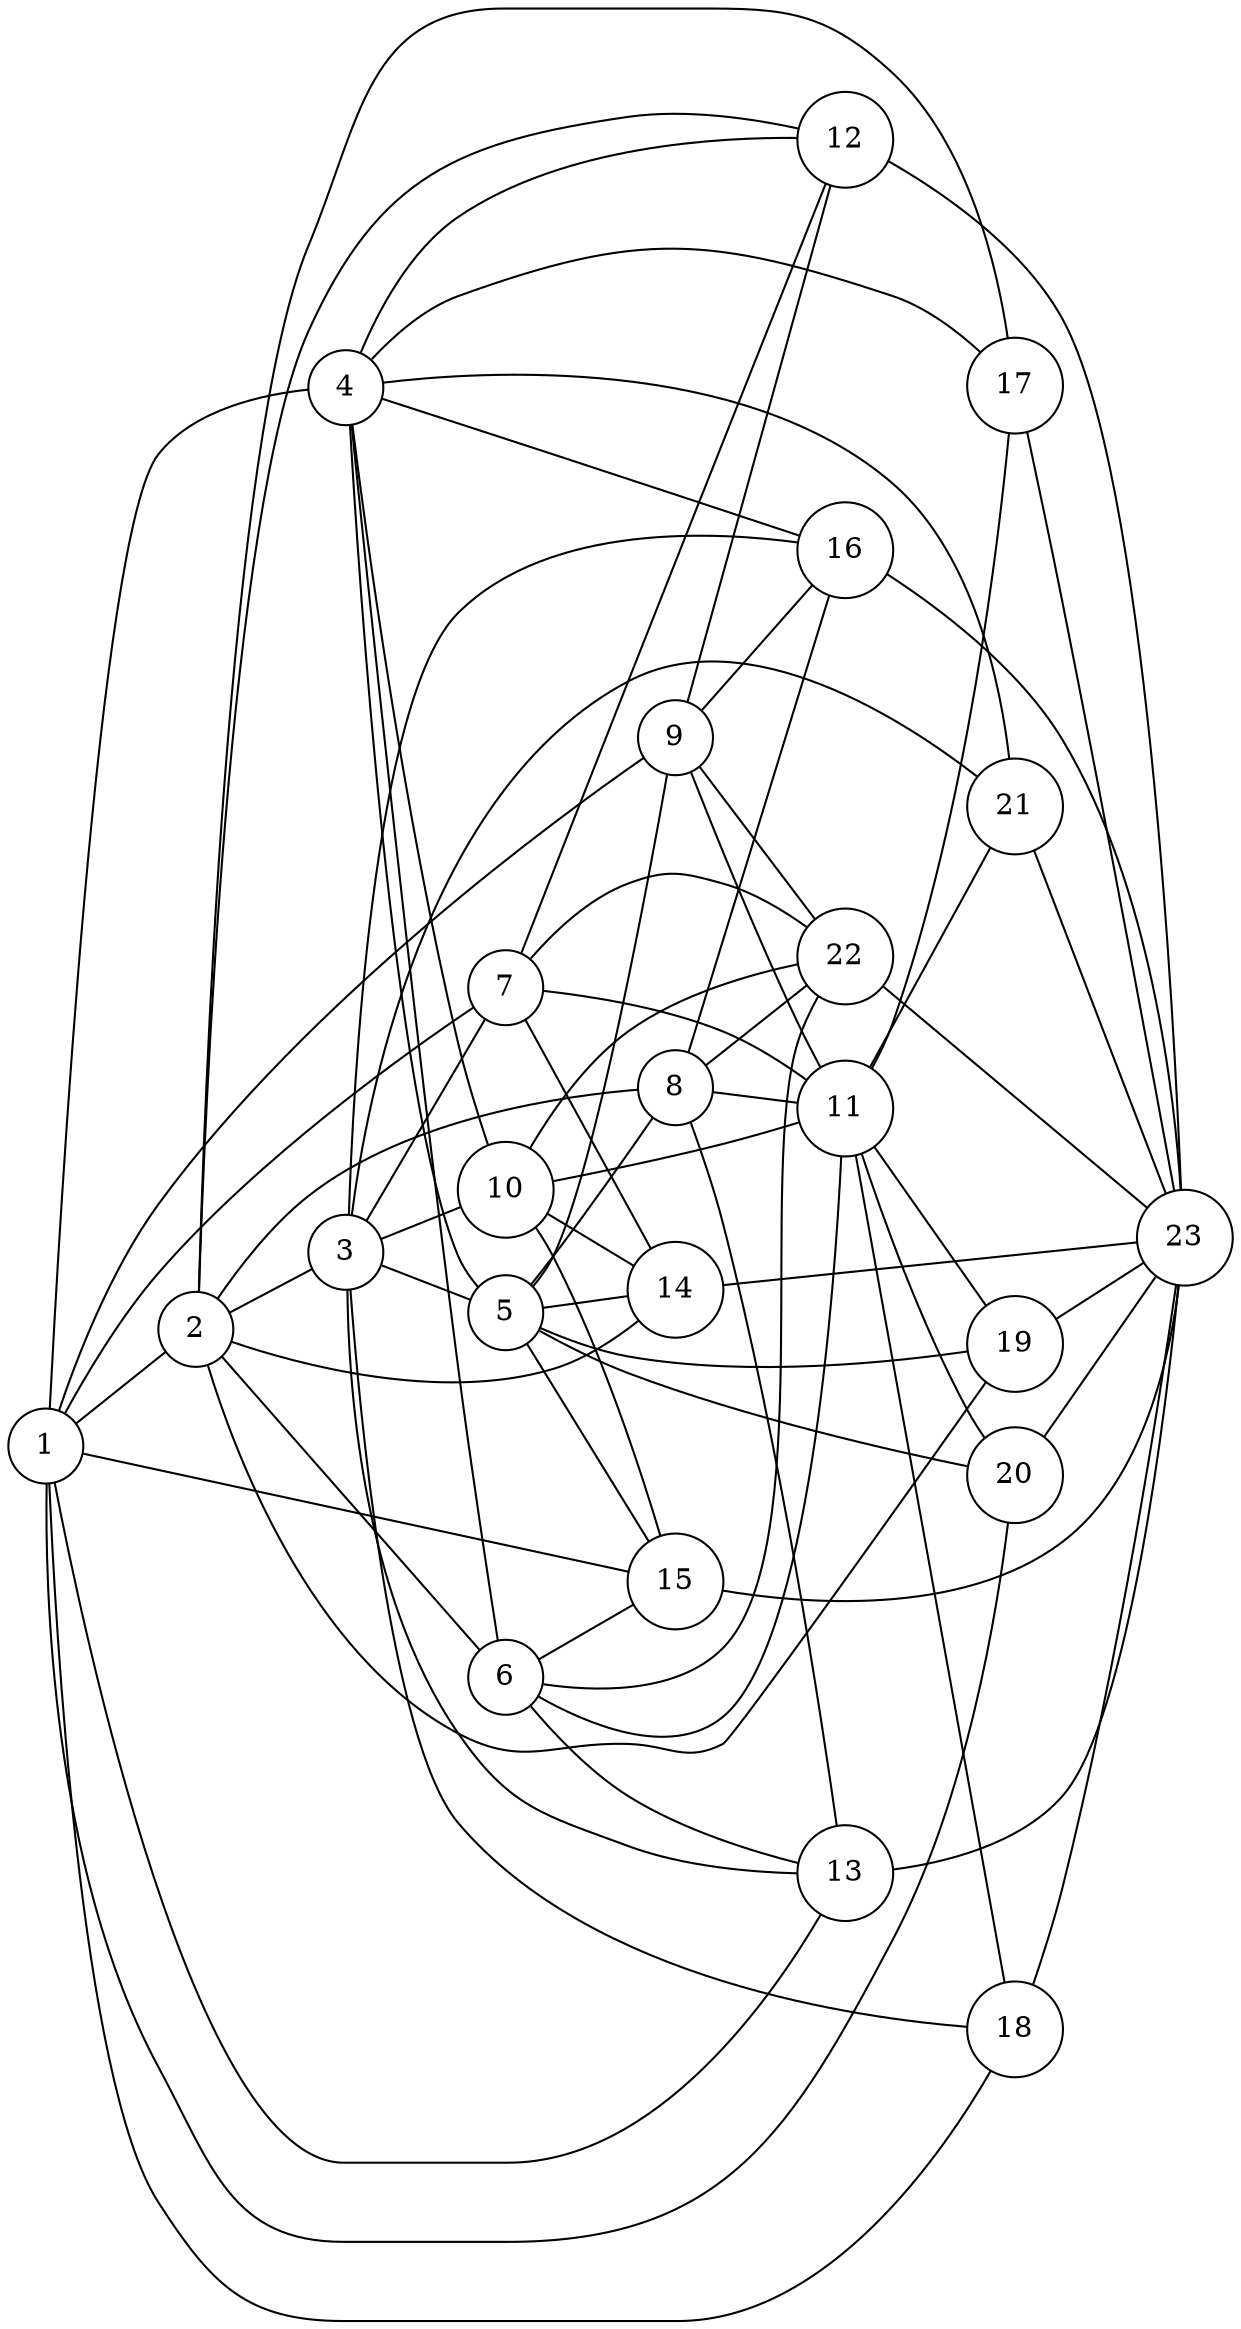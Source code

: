 digraph D {
	rankdir=LR;

	1 [shape=circle]
	2 [shape=circle]
	3 [shape=circle]
	4 [shape=circle]
	5 [shape=circle]
	6 [shape=circle]
	7 [shape=circle]
	8 [shape=circle]
	9 [shape=circle]
	10 [shape=circle]
	11 [shape=circle]
	12 [shape=circle]
	13 [shape=circle]
	14 [shape=circle]
	15 [shape=circle]
	16 [shape=circle]
	17 [shape=circle]
	18 [shape=circle]
	19 [shape=circle]
	20 [shape=circle]
	21 [shape=circle]
	22 [shape=circle]
	23 [shape=circle]

	1 -> 2 [arrowhead=none]
	1 -> 4 [arrowhead=none]
	1 -> 7 [arrowhead=none]
	1 -> 9 [arrowhead=none]
	1 -> 13 [arrowhead=none]
	1 -> 15 [arrowhead=none]
	1 -> 18 [arrowhead=none]
	1 -> 20 [arrowhead=none]
	2 -> 3 [arrowhead=none]
	2 -> 6 [arrowhead=none]
	2 -> 8 [arrowhead=none]
	2 -> 12 [arrowhead=none]
	2 -> 14 [arrowhead=none]
	2 -> 17 [arrowhead=none]
	2 -> 19 [arrowhead=none]
	3 -> 5 [arrowhead=none]
	3 -> 7 [arrowhead=none]
	3 -> 10 [arrowhead=none]
	3 -> 13 [arrowhead=none]
	3 -> 16 [arrowhead=none]
	3 -> 18 [arrowhead=none]
	3 -> 21 [arrowhead=none]
	4 -> 5 [arrowhead=none]
	4 -> 6 [arrowhead=none]
	4 -> 10 [arrowhead=none]
	4 -> 12 [arrowhead=none]
	4 -> 16 [arrowhead=none]
	4 -> 17 [arrowhead=none]
	4 -> 21 [arrowhead=none]
	5 -> 8 [arrowhead=none]
	5 -> 9 [arrowhead=none]
	5 -> 14 [arrowhead=none]
	5 -> 15 [arrowhead=none]
	5 -> 19 [arrowhead=none]
	5 -> 20 [arrowhead=none]
	6 -> 11 [arrowhead=none]
	6 -> 13 [arrowhead=none]
	6 -> 15 [arrowhead=none]
	6 -> 22 [arrowhead=none]
	7 -> 11 [arrowhead=none]
	7 -> 12 [arrowhead=none]
	7 -> 14 [arrowhead=none]
	7 -> 22 [arrowhead=none]
	8 -> 11 [arrowhead=none]
	8 -> 13 [arrowhead=none]
	8 -> 16 [arrowhead=none]
	8 -> 22 [arrowhead=none]
	9 -> 11 [arrowhead=none]
	9 -> 12 [arrowhead=none]
	9 -> 16 [arrowhead=none]
	9 -> 22 [arrowhead=none]
	10 -> 11 [arrowhead=none]
	10 -> 14 [arrowhead=none]
	10 -> 15 [arrowhead=none]
	10 -> 22 [arrowhead=none]
	11 -> 17 [arrowhead=none]
	11 -> 18 [arrowhead=none]
	11 -> 19 [arrowhead=none]
	11 -> 20 [arrowhead=none]
	11 -> 21 [arrowhead=none]
	12 -> 23 [arrowhead=none]
	13 -> 23 [arrowhead=none]
	14 -> 23 [arrowhead=none]
	15 -> 23 [arrowhead=none]
	16 -> 23 [arrowhead=none]
	17 -> 23 [arrowhead=none]
	18 -> 23 [arrowhead=none]
	19 -> 23 [arrowhead=none]
	20 -> 23 [arrowhead=none]
	21 -> 23 [arrowhead=none]
	22 -> 23 [arrowhead=none]
}
